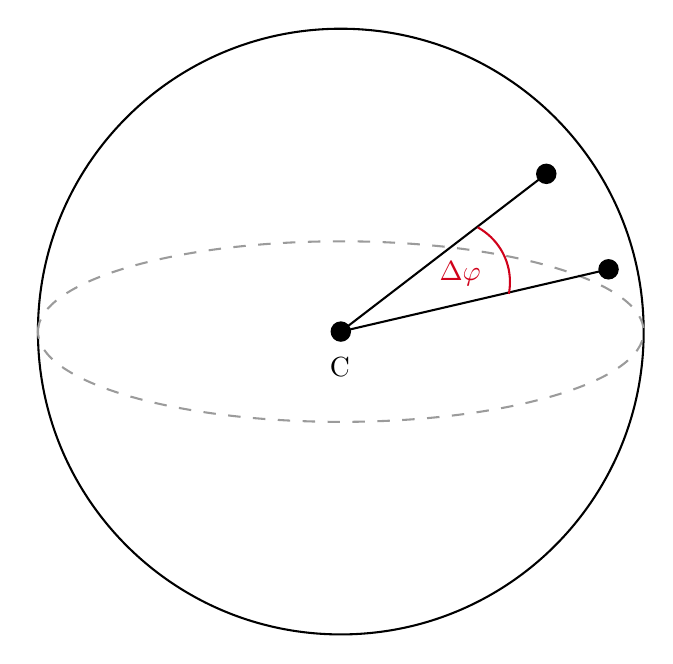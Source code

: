 

\tikzset{every picture/.style={line width=0.75pt}} %set default line width to 0.75pt        

\begin{tikzpicture}[x=0.75pt,y=0.75pt,yscale=-1,xscale=1]
%uncomment if require: \path (0,300); %set diagram left start at 0, and has height of 300

%Shape: Circle [id:dp9330703578589419] 
\draw   (21.58,147.92) .. controls (21.58,67.33) and (86.91,2) .. (167.5,2) .. controls (248.09,2) and (313.42,67.33) .. (313.42,147.92) .. controls (313.42,228.5) and (248.09,293.83) .. (167.5,293.83) .. controls (86.91,293.83) and (21.58,228.5) .. (21.58,147.92) -- cycle ;
%Shape: Circle [id:dp9657721103702154] 
\draw  [fill={rgb, 255:red, 0; green, 0; blue, 0 }  ,fill opacity=1 ] (163.08,147.92) .. controls (163.08,145.48) and (165.06,143.5) .. (167.5,143.5) .. controls (169.94,143.5) and (171.92,145.48) .. (171.92,147.92) .. controls (171.92,150.36) and (169.94,152.33) .. (167.5,152.33) .. controls (165.06,152.33) and (163.08,150.36) .. (163.08,147.92) -- cycle ;
%Shape: Circle [id:dp5918706400105579] 
\draw  [fill={rgb, 255:red, 0; green, 0; blue, 0 }  ,fill opacity=1 ] (262.08,71.92) .. controls (262.08,69.48) and (264.06,67.5) .. (266.5,67.5) .. controls (268.94,67.5) and (270.92,69.48) .. (270.92,71.92) .. controls (270.92,74.36) and (268.94,76.33) .. (266.5,76.33) .. controls (264.06,76.33) and (262.08,74.36) .. (262.08,71.92) -- cycle ;
%Shape: Ellipse [id:dp7276506054694092] 
\draw  [color={rgb, 255:red, 155; green, 155; blue, 155 }  ,draw opacity=1 ][dash pattern={on 4.5pt off 4.5pt}] (21.58,147.92) .. controls (21.58,123.89) and (86.91,104.42) .. (167.5,104.42) .. controls (248.09,104.42) and (313.42,123.89) .. (313.42,147.92) .. controls (313.42,171.94) and (248.09,191.42) .. (167.5,191.42) .. controls (86.91,191.42) and (21.58,171.94) .. (21.58,147.92) -- cycle ;
%Shape: Circle [id:dp534532540383378] 
\draw  [fill={rgb, 255:red, 0; green, 0; blue, 0 }  ,fill opacity=1 ] (292.08,117.92) .. controls (292.08,115.48) and (294.06,113.5) .. (296.5,113.5) .. controls (298.94,113.5) and (300.92,115.48) .. (300.92,117.92) .. controls (300.92,120.36) and (298.94,122.33) .. (296.5,122.33) .. controls (294.06,122.33) and (292.08,120.36) .. (292.08,117.92) -- cycle ;
%Straight Lines [id:da5608352336717536] 
\draw    (167.5,147.92) -- (266.5,71.92) ;


%Straight Lines [id:da5901973594450144] 
\draw    (167.5,147.92) -- (296.5,117.92) ;


%Shape: Arc [id:dp17654467766402726] 
\draw  [draw opacity=0] (233.41,97.68) .. controls (242.7,102.78) and (249,112.66) .. (249,124) .. controls (249,125.96) and (248.81,127.88) .. (248.45,129.74) -- (219,124) -- cycle ; \draw  [color={rgb, 255:red, 208; green, 2; blue, 27 }  ,draw opacity=1 ] (233.41,97.68) .. controls (242.7,102.78) and (249,112.66) .. (249,124) .. controls (249,125.96) and (248.81,127.88) .. (248.45,129.74) ;

% Text Node
\draw (225,120) node [color={rgb, 255:red, 208; green, 2; blue, 27 }  ,opacity=1 ] [align=left] {$\displaystyle \Delta \varphi $};
% Text Node
\draw (167,165) node  [align=left] {C};


\end{tikzpicture}

